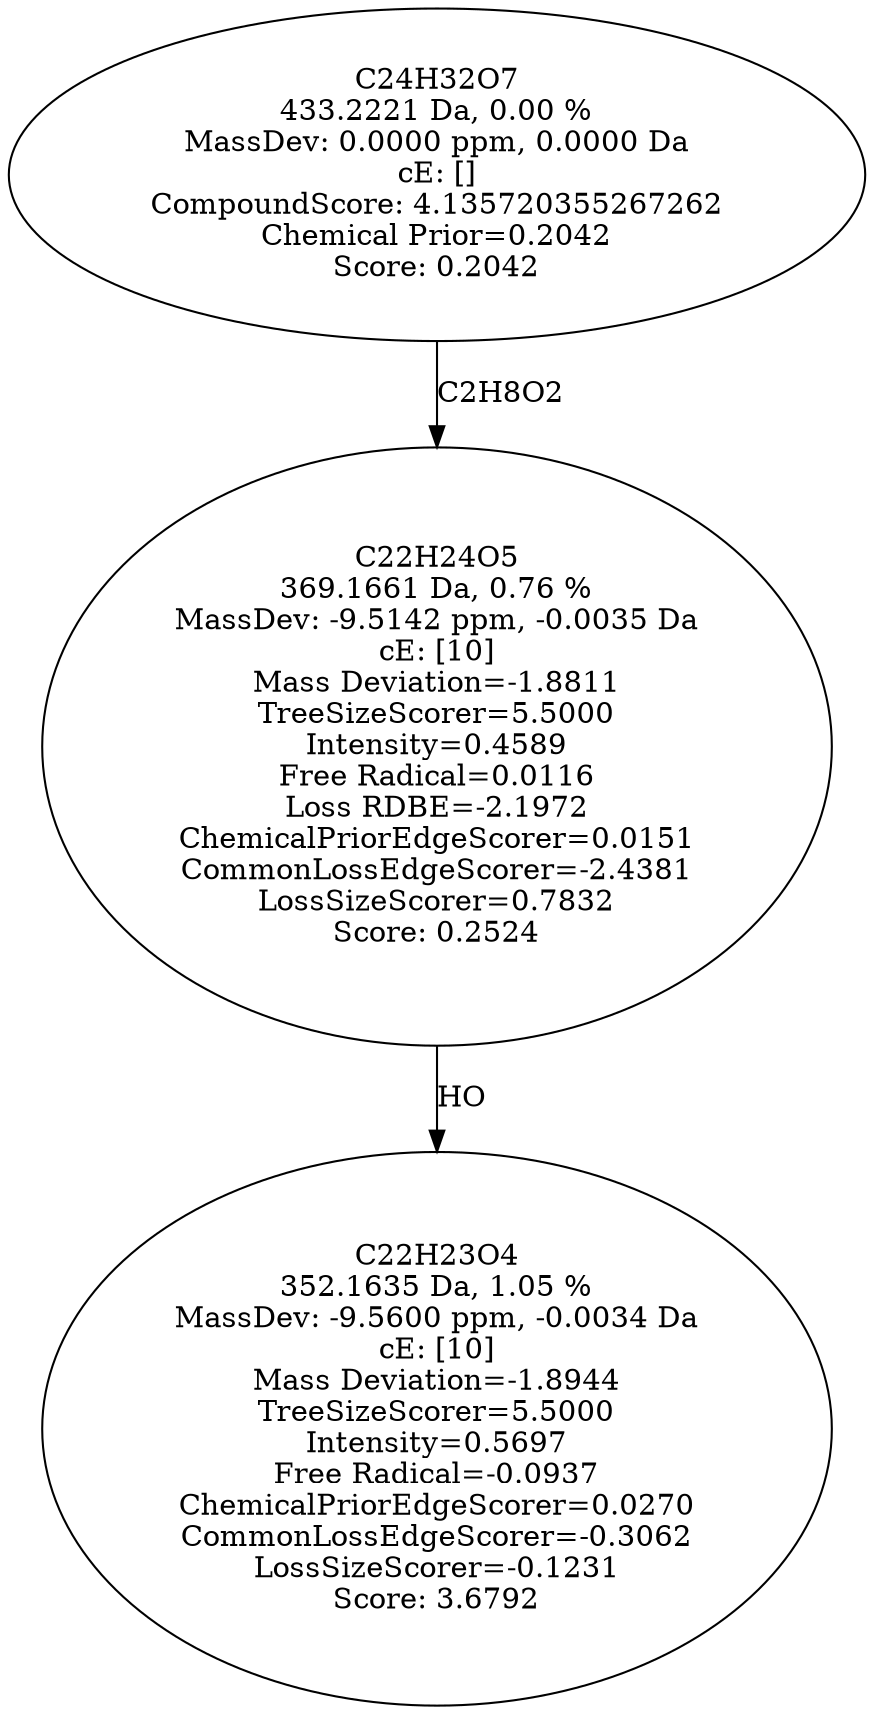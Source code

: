 strict digraph {
v1 [label="C22H23O4\n352.1635 Da, 1.05 %\nMassDev: -9.5600 ppm, -0.0034 Da\ncE: [10]\nMass Deviation=-1.8944\nTreeSizeScorer=5.5000\nIntensity=0.5697\nFree Radical=-0.0937\nChemicalPriorEdgeScorer=0.0270\nCommonLossEdgeScorer=-0.3062\nLossSizeScorer=-0.1231\nScore: 3.6792"];
v2 [label="C22H24O5\n369.1661 Da, 0.76 %\nMassDev: -9.5142 ppm, -0.0035 Da\ncE: [10]\nMass Deviation=-1.8811\nTreeSizeScorer=5.5000\nIntensity=0.4589\nFree Radical=0.0116\nLoss RDBE=-2.1972\nChemicalPriorEdgeScorer=0.0151\nCommonLossEdgeScorer=-2.4381\nLossSizeScorer=0.7832\nScore: 0.2524"];
v3 [label="C24H32O7\n433.2221 Da, 0.00 %\nMassDev: 0.0000 ppm, 0.0000 Da\ncE: []\nCompoundScore: 4.135720355267262\nChemical Prior=0.2042\nScore: 0.2042"];
v2 -> v1 [label="HO"];
v3 -> v2 [label="C2H8O2"];
}